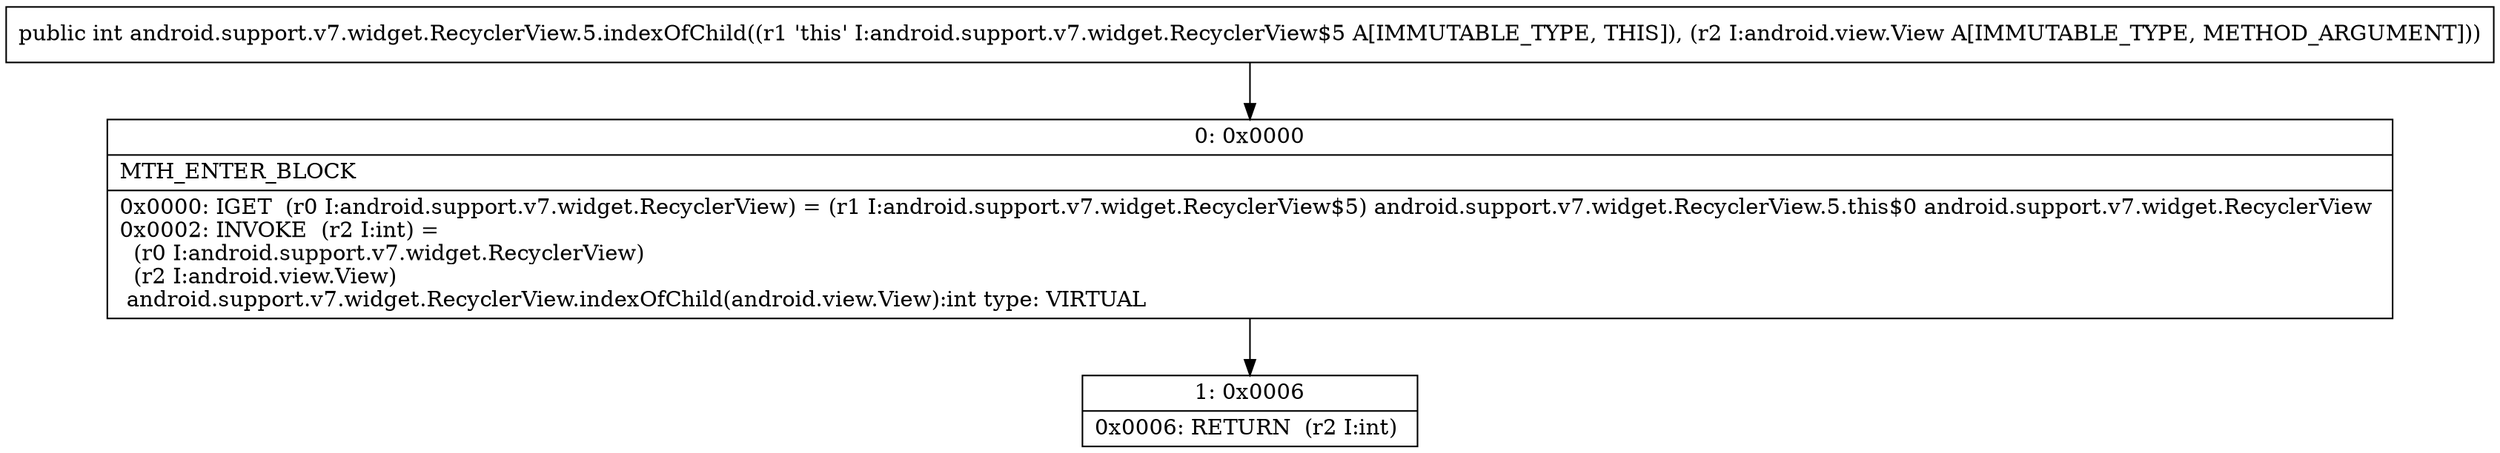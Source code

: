 digraph "CFG forandroid.support.v7.widget.RecyclerView.5.indexOfChild(Landroid\/view\/View;)I" {
Node_0 [shape=record,label="{0\:\ 0x0000|MTH_ENTER_BLOCK\l|0x0000: IGET  (r0 I:android.support.v7.widget.RecyclerView) = (r1 I:android.support.v7.widget.RecyclerView$5) android.support.v7.widget.RecyclerView.5.this$0 android.support.v7.widget.RecyclerView \l0x0002: INVOKE  (r2 I:int) = \l  (r0 I:android.support.v7.widget.RecyclerView)\l  (r2 I:android.view.View)\l android.support.v7.widget.RecyclerView.indexOfChild(android.view.View):int type: VIRTUAL \l}"];
Node_1 [shape=record,label="{1\:\ 0x0006|0x0006: RETURN  (r2 I:int) \l}"];
MethodNode[shape=record,label="{public int android.support.v7.widget.RecyclerView.5.indexOfChild((r1 'this' I:android.support.v7.widget.RecyclerView$5 A[IMMUTABLE_TYPE, THIS]), (r2 I:android.view.View A[IMMUTABLE_TYPE, METHOD_ARGUMENT])) }"];
MethodNode -> Node_0;
Node_0 -> Node_1;
}

